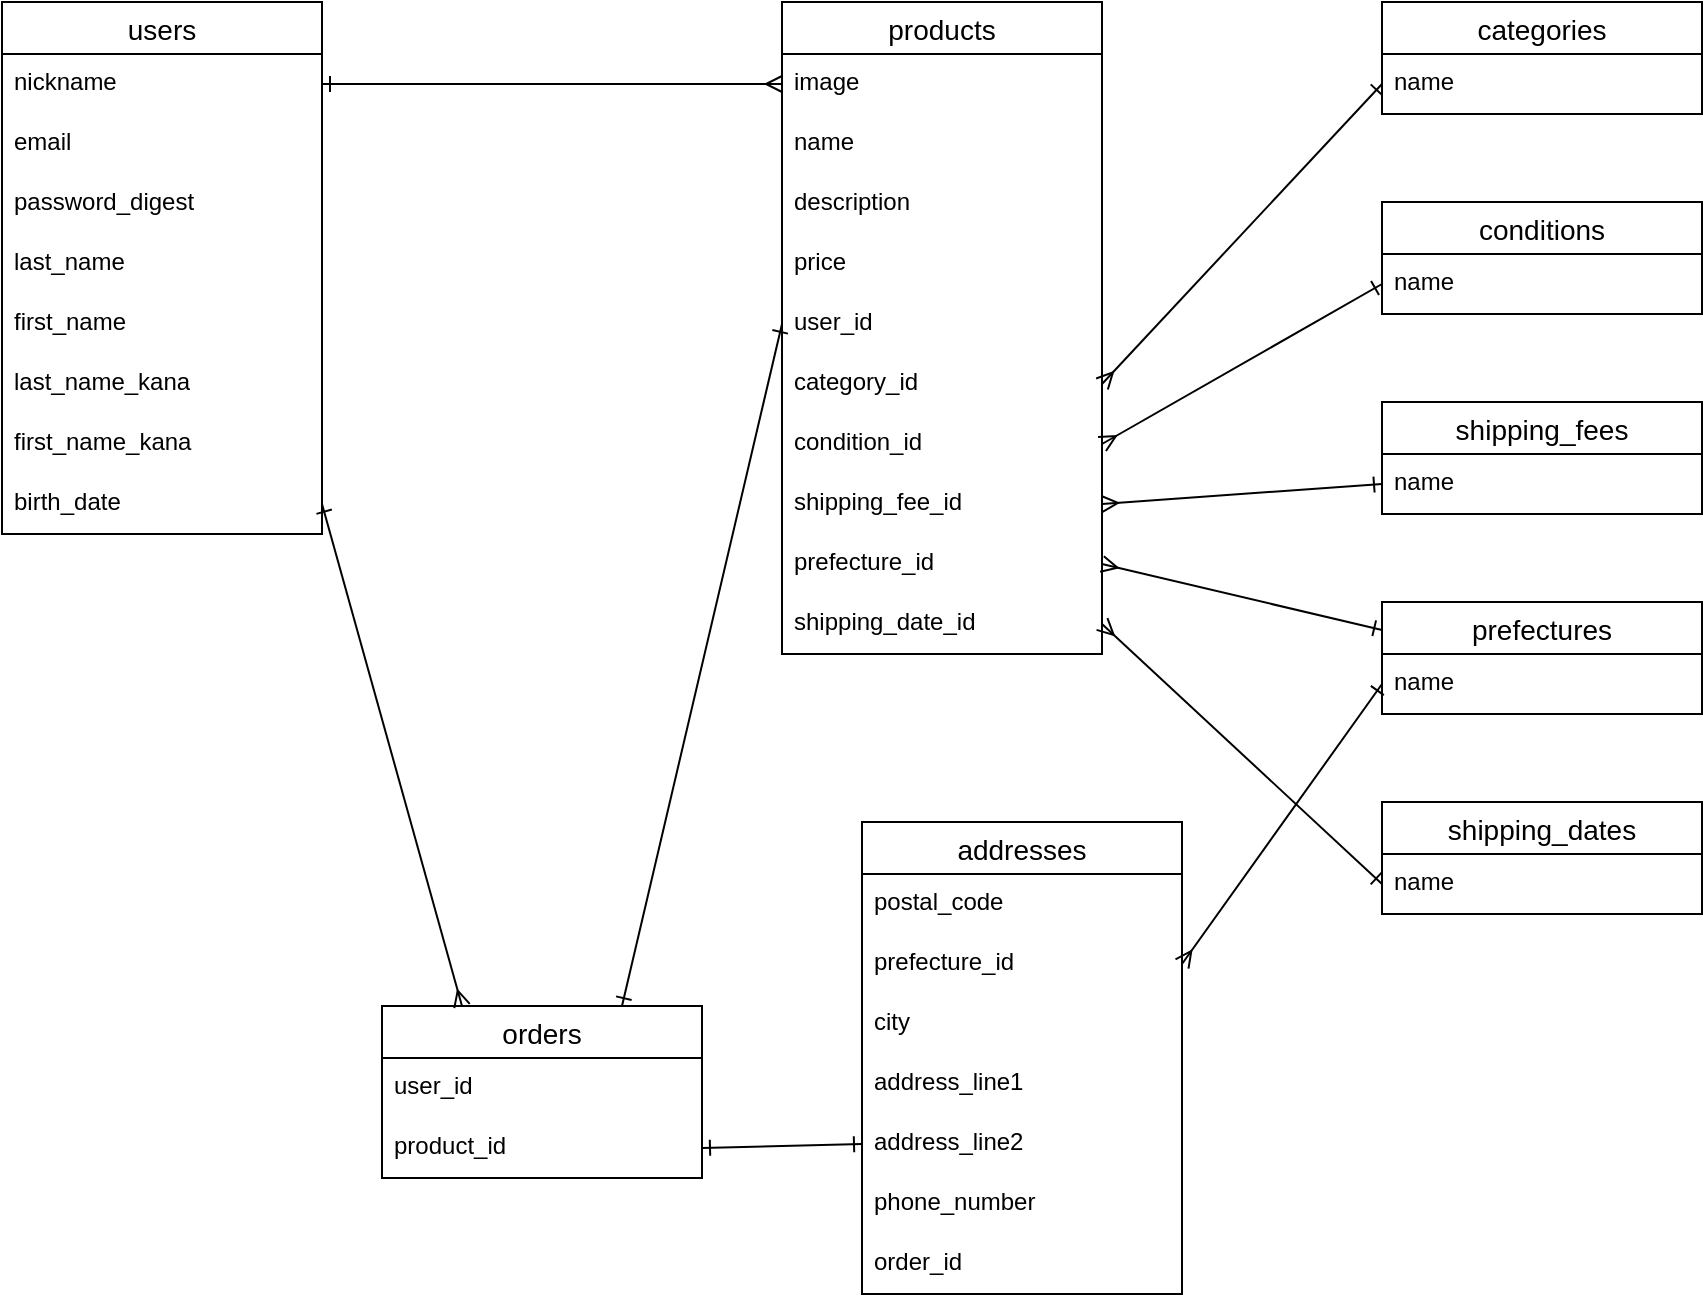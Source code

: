 <mxfile>
    <diagram id="xkM_C2LeSFw3h4HvvTWp" name="ページ1">
        <mxGraphModel dx="853" dy="647" grid="1" gridSize="10" guides="1" tooltips="1" connect="1" arrows="1" fold="1" page="1" pageScale="1" pageWidth="827" pageHeight="1169" math="0" shadow="0">
            <root>
                <mxCell id="0"/>
                <mxCell id="1" parent="0"/>
                <mxCell id="vmgTFuF-H7wOigxrBKPv-1" value="users" style="swimlane;fontStyle=0;childLayout=stackLayout;horizontal=1;startSize=26;horizontalStack=0;resizeParent=1;resizeParentMax=0;resizeLast=0;collapsible=1;marginBottom=0;align=center;fontSize=14;" vertex="1" parent="1">
                    <mxGeometry x="80" y="40" width="160" height="266" as="geometry"/>
                </mxCell>
                <mxCell id="vmgTFuF-H7wOigxrBKPv-2" value="nickname" style="text;strokeColor=none;fillColor=none;spacingLeft=4;spacingRight=4;overflow=hidden;rotatable=0;points=[[0,0.5],[1,0.5]];portConstraint=eastwest;fontSize=12;whiteSpace=wrap;html=1;" vertex="1" parent="vmgTFuF-H7wOigxrBKPv-1">
                    <mxGeometry y="26" width="160" height="30" as="geometry"/>
                </mxCell>
                <mxCell id="vmgTFuF-H7wOigxrBKPv-3" value="email" style="text;strokeColor=none;fillColor=none;spacingLeft=4;spacingRight=4;overflow=hidden;rotatable=0;points=[[0,0.5],[1,0.5]];portConstraint=eastwest;fontSize=12;whiteSpace=wrap;html=1;" vertex="1" parent="vmgTFuF-H7wOigxrBKPv-1">
                    <mxGeometry y="56" width="160" height="30" as="geometry"/>
                </mxCell>
                <mxCell id="vmgTFuF-H7wOigxrBKPv-9" value="password_digest" style="text;strokeColor=none;fillColor=none;spacingLeft=4;spacingRight=4;overflow=hidden;rotatable=0;points=[[0,0.5],[1,0.5]];portConstraint=eastwest;fontSize=12;whiteSpace=wrap;html=1;" vertex="1" parent="vmgTFuF-H7wOigxrBKPv-1">
                    <mxGeometry y="86" width="160" height="30" as="geometry"/>
                </mxCell>
                <mxCell id="vmgTFuF-H7wOigxrBKPv-11" value="last_name" style="text;strokeColor=none;fillColor=none;spacingLeft=4;spacingRight=4;overflow=hidden;rotatable=0;points=[[0,0.5],[1,0.5]];portConstraint=eastwest;fontSize=12;whiteSpace=wrap;html=1;" vertex="1" parent="vmgTFuF-H7wOigxrBKPv-1">
                    <mxGeometry y="116" width="160" height="30" as="geometry"/>
                </mxCell>
                <mxCell id="vmgTFuF-H7wOigxrBKPv-12" value="first_name" style="text;strokeColor=none;fillColor=none;spacingLeft=4;spacingRight=4;overflow=hidden;rotatable=0;points=[[0,0.5],[1,0.5]];portConstraint=eastwest;fontSize=12;whiteSpace=wrap;html=1;" vertex="1" parent="vmgTFuF-H7wOigxrBKPv-1">
                    <mxGeometry y="146" width="160" height="30" as="geometry"/>
                </mxCell>
                <mxCell id="vmgTFuF-H7wOigxrBKPv-14" value="last_name_kana" style="text;strokeColor=none;fillColor=none;spacingLeft=4;spacingRight=4;overflow=hidden;rotatable=0;points=[[0,0.5],[1,0.5]];portConstraint=eastwest;fontSize=12;whiteSpace=wrap;html=1;" vertex="1" parent="vmgTFuF-H7wOigxrBKPv-1">
                    <mxGeometry y="176" width="160" height="30" as="geometry"/>
                </mxCell>
                <mxCell id="vmgTFuF-H7wOigxrBKPv-13" value="first_name_kana" style="text;strokeColor=none;fillColor=none;spacingLeft=4;spacingRight=4;overflow=hidden;rotatable=0;points=[[0,0.5],[1,0.5]];portConstraint=eastwest;fontSize=12;whiteSpace=wrap;html=1;" vertex="1" parent="vmgTFuF-H7wOigxrBKPv-1">
                    <mxGeometry y="206" width="160" height="30" as="geometry"/>
                </mxCell>
                <mxCell id="vmgTFuF-H7wOigxrBKPv-4" value="birth_date" style="text;strokeColor=none;fillColor=none;spacingLeft=4;spacingRight=4;overflow=hidden;rotatable=0;points=[[0,0.5],[1,0.5]];portConstraint=eastwest;fontSize=12;whiteSpace=wrap;html=1;" vertex="1" parent="vmgTFuF-H7wOigxrBKPv-1">
                    <mxGeometry y="236" width="160" height="30" as="geometry"/>
                </mxCell>
                <mxCell id="vmgTFuF-H7wOigxrBKPv-15" value="products" style="swimlane;fontStyle=0;childLayout=stackLayout;horizontal=1;startSize=26;horizontalStack=0;resizeParent=1;resizeParentMax=0;resizeLast=0;collapsible=1;marginBottom=0;align=center;fontSize=14;" vertex="1" parent="1">
                    <mxGeometry x="470" y="40" width="160" height="326" as="geometry"/>
                </mxCell>
                <mxCell id="vmgTFuF-H7wOigxrBKPv-16" value="image" style="text;strokeColor=none;fillColor=none;spacingLeft=4;spacingRight=4;overflow=hidden;rotatable=0;points=[[0,0.5],[1,0.5]];portConstraint=eastwest;fontSize=12;whiteSpace=wrap;html=1;" vertex="1" parent="vmgTFuF-H7wOigxrBKPv-15">
                    <mxGeometry y="26" width="160" height="30" as="geometry"/>
                </mxCell>
                <mxCell id="vmgTFuF-H7wOigxrBKPv-18" value="name" style="text;strokeColor=none;fillColor=none;spacingLeft=4;spacingRight=4;overflow=hidden;rotatable=0;points=[[0,0.5],[1,0.5]];portConstraint=eastwest;fontSize=12;whiteSpace=wrap;html=1;" vertex="1" parent="vmgTFuF-H7wOigxrBKPv-15">
                    <mxGeometry y="56" width="160" height="30" as="geometry"/>
                </mxCell>
                <mxCell id="vmgTFuF-H7wOigxrBKPv-19" value="description" style="text;strokeColor=none;fillColor=none;spacingLeft=4;spacingRight=4;overflow=hidden;rotatable=0;points=[[0,0.5],[1,0.5]];portConstraint=eastwest;fontSize=12;whiteSpace=wrap;html=1;" vertex="1" parent="vmgTFuF-H7wOigxrBKPv-15">
                    <mxGeometry y="86" width="160" height="30" as="geometry"/>
                </mxCell>
                <mxCell id="vmgTFuF-H7wOigxrBKPv-17" value="price" style="text;strokeColor=none;fillColor=none;spacingLeft=4;spacingRight=4;overflow=hidden;rotatable=0;points=[[0,0.5],[1,0.5]];portConstraint=eastwest;fontSize=12;whiteSpace=wrap;html=1;" vertex="1" parent="vmgTFuF-H7wOigxrBKPv-15">
                    <mxGeometry y="116" width="160" height="30" as="geometry"/>
                </mxCell>
                <mxCell id="vmgTFuF-H7wOigxrBKPv-39" value="user_id" style="text;strokeColor=none;fillColor=none;spacingLeft=4;spacingRight=4;overflow=hidden;rotatable=0;points=[[0,0.5],[1,0.5]];portConstraint=eastwest;fontSize=12;whiteSpace=wrap;html=1;" vertex="1" parent="vmgTFuF-H7wOigxrBKPv-15">
                    <mxGeometry y="146" width="160" height="30" as="geometry"/>
                </mxCell>
                <mxCell id="vmgTFuF-H7wOigxrBKPv-94" value="category_id" style="text;strokeColor=none;fillColor=none;spacingLeft=4;spacingRight=4;overflow=hidden;rotatable=0;points=[[0,0.5],[1,0.5]];portConstraint=eastwest;fontSize=12;whiteSpace=wrap;html=1;" vertex="1" parent="vmgTFuF-H7wOigxrBKPv-15">
                    <mxGeometry y="176" width="160" height="30" as="geometry"/>
                </mxCell>
                <mxCell id="vmgTFuF-H7wOigxrBKPv-96" value="condition_id" style="text;strokeColor=none;fillColor=none;spacingLeft=4;spacingRight=4;overflow=hidden;rotatable=0;points=[[0,0.5],[1,0.5]];portConstraint=eastwest;fontSize=12;whiteSpace=wrap;html=1;" vertex="1" parent="vmgTFuF-H7wOigxrBKPv-15">
                    <mxGeometry y="206" width="160" height="30" as="geometry"/>
                </mxCell>
                <mxCell id="vmgTFuF-H7wOigxrBKPv-97" value="shipping_fee_id" style="text;strokeColor=none;fillColor=none;spacingLeft=4;spacingRight=4;overflow=hidden;rotatable=0;points=[[0,0.5],[1,0.5]];portConstraint=eastwest;fontSize=12;whiteSpace=wrap;html=1;" vertex="1" parent="vmgTFuF-H7wOigxrBKPv-15">
                    <mxGeometry y="236" width="160" height="30" as="geometry"/>
                </mxCell>
                <mxCell id="vmgTFuF-H7wOigxrBKPv-98" value="prefecture_id" style="text;strokeColor=none;fillColor=none;spacingLeft=4;spacingRight=4;overflow=hidden;rotatable=0;points=[[0,0.5],[1,0.5]];portConstraint=eastwest;fontSize=12;whiteSpace=wrap;html=1;" vertex="1" parent="vmgTFuF-H7wOigxrBKPv-15">
                    <mxGeometry y="266" width="160" height="30" as="geometry"/>
                </mxCell>
                <mxCell id="vmgTFuF-H7wOigxrBKPv-99" value="shipping_date_id" style="text;strokeColor=none;fillColor=none;spacingLeft=4;spacingRight=4;overflow=hidden;rotatable=0;points=[[0,0.5],[1,0.5]];portConstraint=eastwest;fontSize=12;whiteSpace=wrap;html=1;" vertex="1" parent="vmgTFuF-H7wOigxrBKPv-15">
                    <mxGeometry y="296" width="160" height="30" as="geometry"/>
                </mxCell>
                <mxCell id="vmgTFuF-H7wOigxrBKPv-22" value="orders" style="swimlane;fontStyle=0;childLayout=stackLayout;horizontal=1;startSize=26;horizontalStack=0;resizeParent=1;resizeParentMax=0;resizeLast=0;collapsible=1;marginBottom=0;align=center;fontSize=14;" vertex="1" parent="1">
                    <mxGeometry x="270" y="542" width="160" height="86" as="geometry"/>
                </mxCell>
                <mxCell id="vmgTFuF-H7wOigxrBKPv-40" value="user_id" style="text;strokeColor=none;fillColor=none;spacingLeft=4;spacingRight=4;overflow=hidden;rotatable=0;points=[[0,0.5],[1,0.5]];portConstraint=eastwest;fontSize=12;whiteSpace=wrap;html=1;" vertex="1" parent="vmgTFuF-H7wOigxrBKPv-22">
                    <mxGeometry y="26" width="160" height="30" as="geometry"/>
                </mxCell>
                <mxCell id="vmgTFuF-H7wOigxrBKPv-41" value="product_id" style="text;strokeColor=none;fillColor=none;spacingLeft=4;spacingRight=4;overflow=hidden;rotatable=0;points=[[0,0.5],[1,0.5]];portConstraint=eastwest;fontSize=12;whiteSpace=wrap;html=1;" vertex="1" parent="vmgTFuF-H7wOigxrBKPv-22">
                    <mxGeometry y="56" width="160" height="30" as="geometry"/>
                </mxCell>
                <mxCell id="vmgTFuF-H7wOigxrBKPv-42" value="addresses" style="swimlane;fontStyle=0;childLayout=stackLayout;horizontal=1;startSize=26;horizontalStack=0;resizeParent=1;resizeParentMax=0;resizeLast=0;collapsible=1;marginBottom=0;align=center;fontSize=14;" vertex="1" parent="1">
                    <mxGeometry x="510" y="450" width="160" height="236" as="geometry"/>
                </mxCell>
                <mxCell id="vmgTFuF-H7wOigxrBKPv-43" value="postal_code" style="text;strokeColor=none;fillColor=none;spacingLeft=4;spacingRight=4;overflow=hidden;rotatable=0;points=[[0,0.5],[1,0.5]];portConstraint=eastwest;fontSize=12;whiteSpace=wrap;html=1;" vertex="1" parent="vmgTFuF-H7wOigxrBKPv-42">
                    <mxGeometry y="26" width="160" height="30" as="geometry"/>
                </mxCell>
                <mxCell id="vmgTFuF-H7wOigxrBKPv-44" value="prefecture_id" style="text;strokeColor=none;fillColor=none;spacingLeft=4;spacingRight=4;overflow=hidden;rotatable=0;points=[[0,0.5],[1,0.5]];portConstraint=eastwest;fontSize=12;whiteSpace=wrap;html=1;" vertex="1" parent="vmgTFuF-H7wOigxrBKPv-42">
                    <mxGeometry y="56" width="160" height="30" as="geometry"/>
                </mxCell>
                <mxCell id="vmgTFuF-H7wOigxrBKPv-45" value="city" style="text;strokeColor=none;fillColor=none;spacingLeft=4;spacingRight=4;overflow=hidden;rotatable=0;points=[[0,0.5],[1,0.5]];portConstraint=eastwest;fontSize=12;whiteSpace=wrap;html=1;" vertex="1" parent="vmgTFuF-H7wOigxrBKPv-42">
                    <mxGeometry y="86" width="160" height="30" as="geometry"/>
                </mxCell>
                <mxCell id="vmgTFuF-H7wOigxrBKPv-46" value="address_line1" style="text;strokeColor=none;fillColor=none;spacingLeft=4;spacingRight=4;overflow=hidden;rotatable=0;points=[[0,0.5],[1,0.5]];portConstraint=eastwest;fontSize=12;whiteSpace=wrap;html=1;" vertex="1" parent="vmgTFuF-H7wOigxrBKPv-42">
                    <mxGeometry y="116" width="160" height="30" as="geometry"/>
                </mxCell>
                <mxCell id="vmgTFuF-H7wOigxrBKPv-47" value="address_line2" style="text;strokeColor=none;fillColor=none;spacingLeft=4;spacingRight=4;overflow=hidden;rotatable=0;points=[[0,0.5],[1,0.5]];portConstraint=eastwest;fontSize=12;whiteSpace=wrap;html=1;" vertex="1" parent="vmgTFuF-H7wOigxrBKPv-42">
                    <mxGeometry y="146" width="160" height="30" as="geometry"/>
                </mxCell>
                <mxCell id="vmgTFuF-H7wOigxrBKPv-48" value="phone_number" style="text;strokeColor=none;fillColor=none;spacingLeft=4;spacingRight=4;overflow=hidden;rotatable=0;points=[[0,0.5],[1,0.5]];portConstraint=eastwest;fontSize=12;whiteSpace=wrap;html=1;" vertex="1" parent="vmgTFuF-H7wOigxrBKPv-42">
                    <mxGeometry y="176" width="160" height="30" as="geometry"/>
                </mxCell>
                <mxCell id="vmgTFuF-H7wOigxrBKPv-53" value="order_id" style="text;strokeColor=none;fillColor=none;spacingLeft=4;spacingRight=4;overflow=hidden;rotatable=0;points=[[0,0.5],[1,0.5]];portConstraint=eastwest;fontSize=12;whiteSpace=wrap;html=1;" vertex="1" parent="vmgTFuF-H7wOigxrBKPv-42">
                    <mxGeometry y="206" width="160" height="30" as="geometry"/>
                </mxCell>
                <mxCell id="vmgTFuF-H7wOigxrBKPv-49" style="edgeStyle=none;html=1;exitX=1;exitY=0.5;exitDx=0;exitDy=0;entryX=0;entryY=0.5;entryDx=0;entryDy=0;startArrow=ERone;startFill=0;endArrow=ERone;endFill=0;" edge="1" parent="1" source="vmgTFuF-H7wOigxrBKPv-41" target="vmgTFuF-H7wOigxrBKPv-47">
                    <mxGeometry relative="1" as="geometry"/>
                </mxCell>
                <mxCell id="vmgTFuF-H7wOigxrBKPv-51" style="edgeStyle=none;html=1;exitX=1;exitY=0.5;exitDx=0;exitDy=0;entryX=0.25;entryY=0;entryDx=0;entryDy=0;startArrow=ERone;startFill=0;endArrow=ERmany;endFill=0;" edge="1" parent="1" source="vmgTFuF-H7wOigxrBKPv-4" target="vmgTFuF-H7wOigxrBKPv-22">
                    <mxGeometry relative="1" as="geometry"/>
                </mxCell>
                <mxCell id="vmgTFuF-H7wOigxrBKPv-52" style="edgeStyle=none;html=1;exitX=0;exitY=0.5;exitDx=0;exitDy=0;entryX=0.75;entryY=0;entryDx=0;entryDy=0;startArrow=ERone;startFill=0;endArrow=ERone;endFill=0;" edge="1" parent="1" target="vmgTFuF-H7wOigxrBKPv-22">
                    <mxGeometry relative="1" as="geometry">
                        <mxPoint x="470" y="201" as="sourcePoint"/>
                    </mxGeometry>
                </mxCell>
                <mxCell id="vmgTFuF-H7wOigxrBKPv-54" value="categories" style="swimlane;fontStyle=0;childLayout=stackLayout;horizontal=1;startSize=26;horizontalStack=0;resizeParent=1;resizeParentMax=0;resizeLast=0;collapsible=1;marginBottom=0;align=center;fontSize=14;" vertex="1" parent="1">
                    <mxGeometry x="770" y="40" width="160" height="56" as="geometry"/>
                </mxCell>
                <mxCell id="vmgTFuF-H7wOigxrBKPv-56" value="name" style="text;strokeColor=none;fillColor=none;spacingLeft=4;spacingRight=4;overflow=hidden;rotatable=0;points=[[0,0.5],[1,0.5]];portConstraint=eastwest;fontSize=12;whiteSpace=wrap;html=1;" vertex="1" parent="vmgTFuF-H7wOigxrBKPv-54">
                    <mxGeometry y="26" width="160" height="30" as="geometry"/>
                </mxCell>
                <mxCell id="vmgTFuF-H7wOigxrBKPv-59" value="conditions" style="swimlane;fontStyle=0;childLayout=stackLayout;horizontal=1;startSize=26;horizontalStack=0;resizeParent=1;resizeParentMax=0;resizeLast=0;collapsible=1;marginBottom=0;align=center;fontSize=14;" vertex="1" parent="1">
                    <mxGeometry x="770" y="140" width="160" height="56" as="geometry"/>
                </mxCell>
                <mxCell id="vmgTFuF-H7wOigxrBKPv-85" value="name" style="text;strokeColor=none;fillColor=none;spacingLeft=4;spacingRight=4;overflow=hidden;rotatable=0;points=[[0,0.5],[1,0.5]];portConstraint=eastwest;fontSize=12;whiteSpace=wrap;html=1;" vertex="1" parent="vmgTFuF-H7wOigxrBKPv-59">
                    <mxGeometry y="26" width="160" height="30" as="geometry"/>
                </mxCell>
                <mxCell id="vmgTFuF-H7wOigxrBKPv-64" value="shipping_fees" style="swimlane;fontStyle=0;childLayout=stackLayout;horizontal=1;startSize=26;horizontalStack=0;resizeParent=1;resizeParentMax=0;resizeLast=0;collapsible=1;marginBottom=0;align=center;fontSize=14;" vertex="1" parent="1">
                    <mxGeometry x="770" y="240" width="160" height="56" as="geometry"/>
                </mxCell>
                <mxCell id="vmgTFuF-H7wOigxrBKPv-88" value="name" style="text;strokeColor=none;fillColor=none;spacingLeft=4;spacingRight=4;overflow=hidden;rotatable=0;points=[[0,0.5],[1,0.5]];portConstraint=eastwest;fontSize=12;whiteSpace=wrap;html=1;" vertex="1" parent="vmgTFuF-H7wOigxrBKPv-64">
                    <mxGeometry y="26" width="160" height="30" as="geometry"/>
                </mxCell>
                <mxCell id="vmgTFuF-H7wOigxrBKPv-69" value="shipping_dates" style="swimlane;fontStyle=0;childLayout=stackLayout;horizontal=1;startSize=26;horizontalStack=0;resizeParent=1;resizeParentMax=0;resizeLast=0;collapsible=1;marginBottom=0;align=center;fontSize=14;" vertex="1" parent="1">
                    <mxGeometry x="770" y="440" width="160" height="56" as="geometry"/>
                </mxCell>
                <mxCell id="vmgTFuF-H7wOigxrBKPv-86" value="name" style="text;strokeColor=none;fillColor=none;spacingLeft=4;spacingRight=4;overflow=hidden;rotatable=0;points=[[0,0.5],[1,0.5]];portConstraint=eastwest;fontSize=12;whiteSpace=wrap;html=1;" vertex="1" parent="vmgTFuF-H7wOigxrBKPv-69">
                    <mxGeometry y="26" width="160" height="30" as="geometry"/>
                </mxCell>
                <mxCell id="vmgTFuF-H7wOigxrBKPv-73" value="prefectures" style="swimlane;fontStyle=0;childLayout=stackLayout;horizontal=1;startSize=26;horizontalStack=0;resizeParent=1;resizeParentMax=0;resizeLast=0;collapsible=1;marginBottom=0;align=center;fontSize=14;" vertex="1" parent="1">
                    <mxGeometry x="770" y="340" width="160" height="56" as="geometry"/>
                </mxCell>
                <mxCell id="vmgTFuF-H7wOigxrBKPv-87" value="name" style="text;strokeColor=none;fillColor=none;spacingLeft=4;spacingRight=4;overflow=hidden;rotatable=0;points=[[0,0.5],[1,0.5]];portConstraint=eastwest;fontSize=12;whiteSpace=wrap;html=1;" vertex="1" parent="vmgTFuF-H7wOigxrBKPv-73">
                    <mxGeometry y="26" width="160" height="30" as="geometry"/>
                </mxCell>
                <mxCell id="vmgTFuF-H7wOigxrBKPv-81" style="edgeStyle=none;html=1;exitX=1;exitY=0.5;exitDx=0;exitDy=0;entryX=0;entryY=0.5;entryDx=0;entryDy=0;startArrow=ERone;startFill=0;endArrow=ERmany;endFill=0;" edge="1" parent="1" source="vmgTFuF-H7wOigxrBKPv-2" target="vmgTFuF-H7wOigxrBKPv-16">
                    <mxGeometry relative="1" as="geometry"/>
                </mxCell>
                <mxCell id="vmgTFuF-H7wOigxrBKPv-106" style="edgeStyle=none;html=1;exitX=0;exitY=0.5;exitDx=0;exitDy=0;entryX=1;entryY=0.5;entryDx=0;entryDy=0;endArrow=ERmany;endFill=0;startArrow=ERone;startFill=0;" edge="1" parent="1" source="vmgTFuF-H7wOigxrBKPv-86" target="vmgTFuF-H7wOigxrBKPv-99">
                    <mxGeometry relative="1" as="geometry"/>
                </mxCell>
                <mxCell id="vmgTFuF-H7wOigxrBKPv-107" style="edgeStyle=none;html=1;exitX=0;exitY=0.25;exitDx=0;exitDy=0;entryX=1;entryY=0.5;entryDx=0;entryDy=0;startArrow=ERone;startFill=0;endArrow=ERmany;endFill=0;" edge="1" parent="1" source="vmgTFuF-H7wOigxrBKPv-73" target="vmgTFuF-H7wOigxrBKPv-98">
                    <mxGeometry relative="1" as="geometry"/>
                </mxCell>
                <mxCell id="vmgTFuF-H7wOigxrBKPv-108" style="edgeStyle=none;html=1;exitX=0;exitY=0.5;exitDx=0;exitDy=0;entryX=1;entryY=0.5;entryDx=0;entryDy=0;startArrow=ERone;startFill=0;endArrow=ERmany;endFill=0;" edge="1" parent="1" source="vmgTFuF-H7wOigxrBKPv-88" target="vmgTFuF-H7wOigxrBKPv-97">
                    <mxGeometry relative="1" as="geometry"/>
                </mxCell>
                <mxCell id="vmgTFuF-H7wOigxrBKPv-109" style="edgeStyle=none;html=1;exitX=0;exitY=0.5;exitDx=0;exitDy=0;entryX=1;entryY=0.5;entryDx=0;entryDy=0;startArrow=ERone;startFill=0;endArrow=ERmany;endFill=0;" edge="1" parent="1" source="vmgTFuF-H7wOigxrBKPv-85" target="vmgTFuF-H7wOigxrBKPv-96">
                    <mxGeometry relative="1" as="geometry"/>
                </mxCell>
                <mxCell id="vmgTFuF-H7wOigxrBKPv-110" style="edgeStyle=none;html=1;exitX=0;exitY=0.5;exitDx=0;exitDy=0;entryX=1;entryY=0.5;entryDx=0;entryDy=0;startArrow=ERone;startFill=0;endArrow=ERmany;endFill=0;" edge="1" parent="1" source="vmgTFuF-H7wOigxrBKPv-56" target="vmgTFuF-H7wOigxrBKPv-94">
                    <mxGeometry relative="1" as="geometry"/>
                </mxCell>
                <mxCell id="vmgTFuF-H7wOigxrBKPv-113" style="edgeStyle=none;html=1;exitX=0;exitY=0.5;exitDx=0;exitDy=0;entryX=1;entryY=0.5;entryDx=0;entryDy=0;startArrow=ERone;startFill=0;endArrow=ERmany;endFill=0;" edge="1" parent="1" source="vmgTFuF-H7wOigxrBKPv-87" target="vmgTFuF-H7wOigxrBKPv-44">
                    <mxGeometry relative="1" as="geometry"/>
                </mxCell>
            </root>
        </mxGraphModel>
    </diagram>
</mxfile>